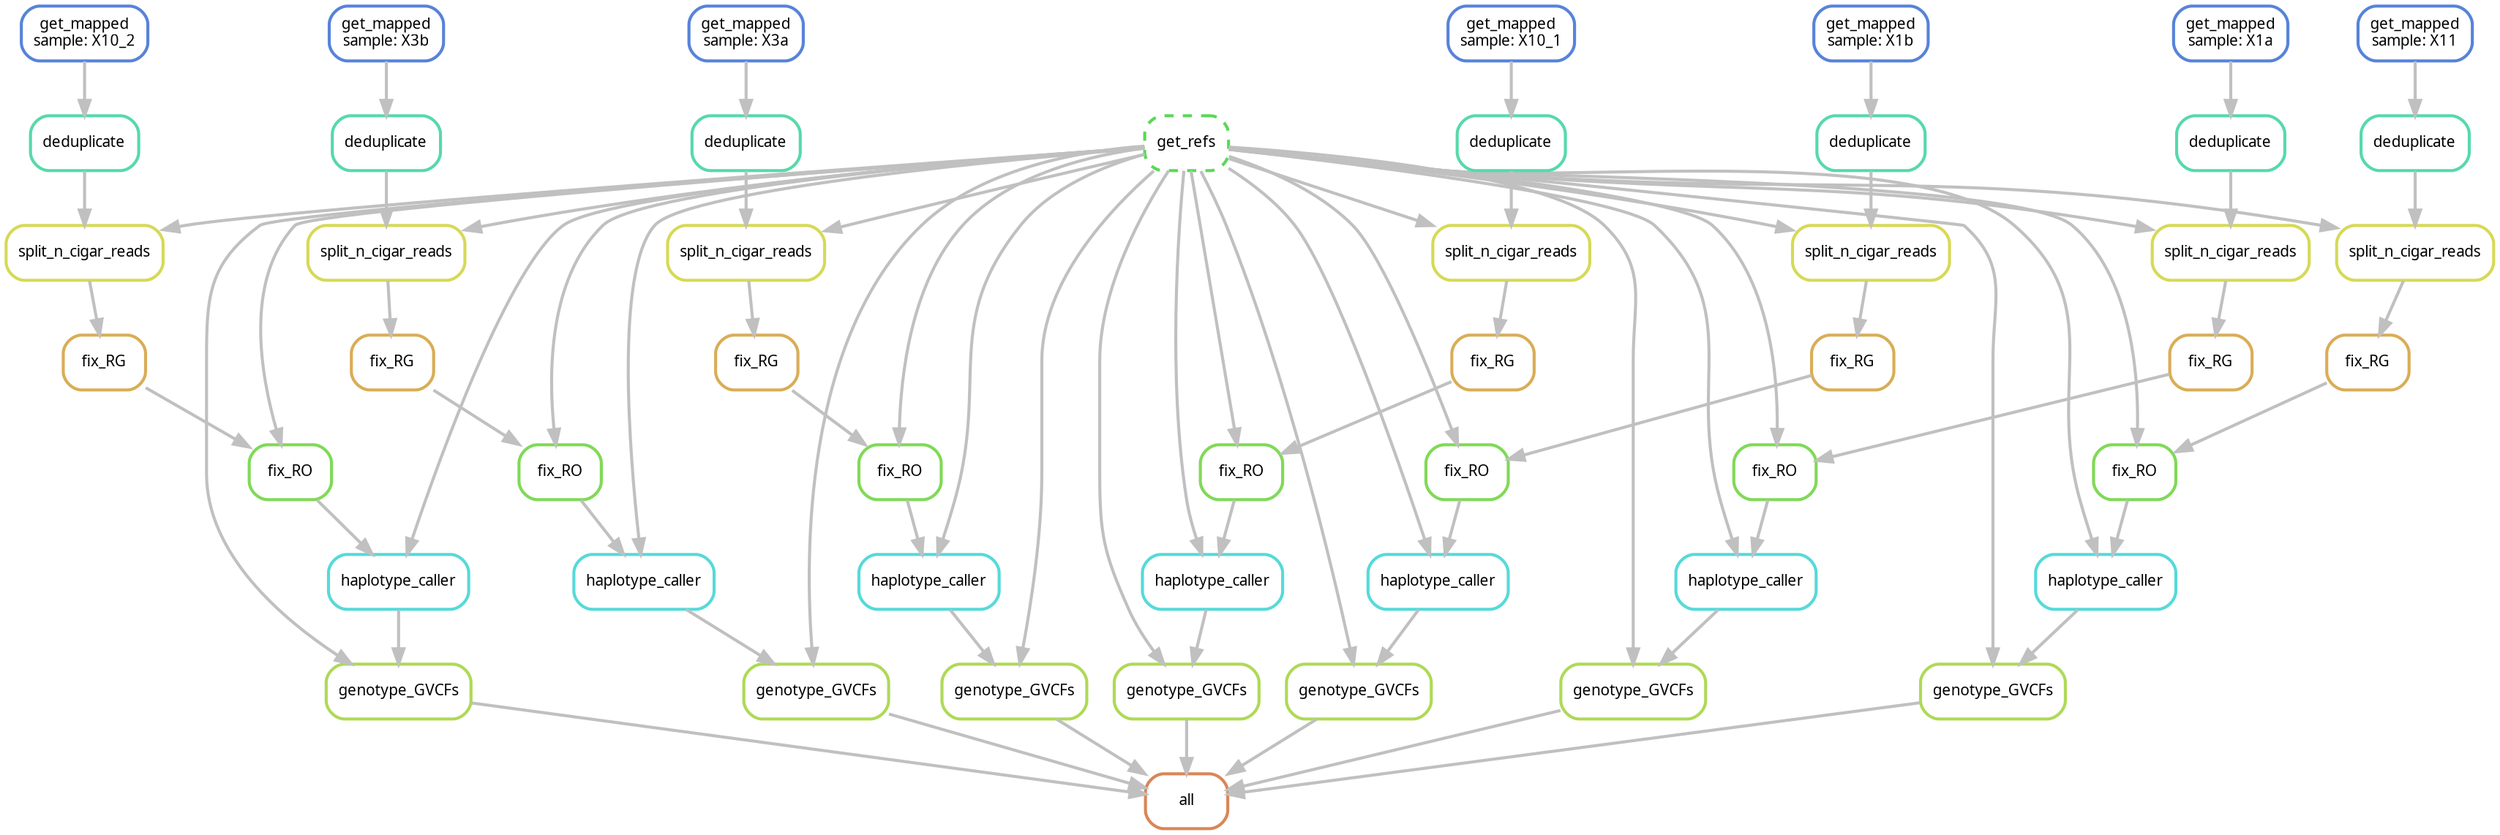 digraph snakemake_dag {
    graph[bgcolor=white, margin=0];
    node[shape=box, style=rounded, fontname=sans,                 fontsize=10, penwidth=2];
    edge[penwidth=2, color=grey];
	0[label = "all", color = "0.06 0.6 0.85", style="rounded"];
	1[label = "genotype_GVCFs", color = "0.22 0.6 0.85", style="rounded"];
	2[label = "get_refs", color = "0.33 0.6 0.85", style="rounded,dashed"];
	3[label = "haplotype_caller", color = "0.50 0.6 0.85", style="rounded"];
	4[label = "fix_RO", color = "0.28 0.6 0.85", style="rounded"];
	5[label = "fix_RG", color = "0.11 0.6 0.85", style="rounded"];
	6[label = "split_n_cigar_reads", color = "0.17 0.6 0.85", style="rounded"];
	7[label = "deduplicate", color = "0.44 0.6 0.85", style="rounded"];
	8[label = "get_mapped\nsample: X1a", color = "0.61 0.6 0.85", style="rounded"];
	9[label = "genotype_GVCFs", color = "0.22 0.6 0.85", style="rounded"];
	10[label = "haplotype_caller", color = "0.50 0.6 0.85", style="rounded"];
	11[label = "fix_RO", color = "0.28 0.6 0.85", style="rounded"];
	12[label = "fix_RG", color = "0.11 0.6 0.85", style="rounded"];
	13[label = "split_n_cigar_reads", color = "0.17 0.6 0.85", style="rounded"];
	14[label = "deduplicate", color = "0.44 0.6 0.85", style="rounded"];
	15[label = "get_mapped\nsample: X1b", color = "0.61 0.6 0.85", style="rounded"];
	16[label = "genotype_GVCFs", color = "0.22 0.6 0.85", style="rounded"];
	17[label = "haplotype_caller", color = "0.50 0.6 0.85", style="rounded"];
	18[label = "fix_RO", color = "0.28 0.6 0.85", style="rounded"];
	19[label = "fix_RG", color = "0.11 0.6 0.85", style="rounded"];
	20[label = "split_n_cigar_reads", color = "0.17 0.6 0.85", style="rounded"];
	21[label = "deduplicate", color = "0.44 0.6 0.85", style="rounded"];
	22[label = "get_mapped\nsample: X3a", color = "0.61 0.6 0.85", style="rounded"];
	23[label = "genotype_GVCFs", color = "0.22 0.6 0.85", style="rounded"];
	24[label = "haplotype_caller", color = "0.50 0.6 0.85", style="rounded"];
	25[label = "fix_RO", color = "0.28 0.6 0.85", style="rounded"];
	26[label = "fix_RG", color = "0.11 0.6 0.85", style="rounded"];
	27[label = "split_n_cigar_reads", color = "0.17 0.6 0.85", style="rounded"];
	28[label = "deduplicate", color = "0.44 0.6 0.85", style="rounded"];
	29[label = "get_mapped\nsample: X3b", color = "0.61 0.6 0.85", style="rounded"];
	30[label = "genotype_GVCFs", color = "0.22 0.6 0.85", style="rounded"];
	31[label = "haplotype_caller", color = "0.50 0.6 0.85", style="rounded"];
	32[label = "fix_RO", color = "0.28 0.6 0.85", style="rounded"];
	33[label = "fix_RG", color = "0.11 0.6 0.85", style="rounded"];
	34[label = "split_n_cigar_reads", color = "0.17 0.6 0.85", style="rounded"];
	35[label = "deduplicate", color = "0.44 0.6 0.85", style="rounded"];
	36[label = "get_mapped\nsample: X11", color = "0.61 0.6 0.85", style="rounded"];
	37[label = "genotype_GVCFs", color = "0.22 0.6 0.85", style="rounded"];
	38[label = "haplotype_caller", color = "0.50 0.6 0.85", style="rounded"];
	39[label = "fix_RO", color = "0.28 0.6 0.85", style="rounded"];
	40[label = "fix_RG", color = "0.11 0.6 0.85", style="rounded"];
	41[label = "split_n_cigar_reads", color = "0.17 0.6 0.85", style="rounded"];
	42[label = "deduplicate", color = "0.44 0.6 0.85", style="rounded"];
	43[label = "get_mapped\nsample: X10_1", color = "0.61 0.6 0.85", style="rounded"];
	44[label = "genotype_GVCFs", color = "0.22 0.6 0.85", style="rounded"];
	45[label = "haplotype_caller", color = "0.50 0.6 0.85", style="rounded"];
	46[label = "fix_RO", color = "0.28 0.6 0.85", style="rounded"];
	47[label = "fix_RG", color = "0.11 0.6 0.85", style="rounded"];
	48[label = "split_n_cigar_reads", color = "0.17 0.6 0.85", style="rounded"];
	49[label = "deduplicate", color = "0.44 0.6 0.85", style="rounded"];
	50[label = "get_mapped\nsample: X10_2", color = "0.61 0.6 0.85", style="rounded"];
	1 -> 0
	9 -> 0
	16 -> 0
	23 -> 0
	30 -> 0
	37 -> 0
	44 -> 0
	2 -> 1
	3 -> 1
	2 -> 3
	4 -> 3
	2 -> 4
	5 -> 4
	6 -> 5
	2 -> 6
	7 -> 6
	8 -> 7
	2 -> 9
	10 -> 9
	2 -> 10
	11 -> 10
	2 -> 11
	12 -> 11
	13 -> 12
	2 -> 13
	14 -> 13
	15 -> 14
	2 -> 16
	17 -> 16
	2 -> 17
	18 -> 17
	2 -> 18
	19 -> 18
	20 -> 19
	2 -> 20
	21 -> 20
	22 -> 21
	2 -> 23
	24 -> 23
	2 -> 24
	25 -> 24
	2 -> 25
	26 -> 25
	27 -> 26
	2 -> 27
	28 -> 27
	29 -> 28
	2 -> 30
	31 -> 30
	2 -> 31
	32 -> 31
	2 -> 32
	33 -> 32
	34 -> 33
	2 -> 34
	35 -> 34
	36 -> 35
	2 -> 37
	38 -> 37
	2 -> 38
	39 -> 38
	2 -> 39
	40 -> 39
	41 -> 40
	2 -> 41
	42 -> 41
	43 -> 42
	2 -> 44
	45 -> 44
	2 -> 45
	46 -> 45
	2 -> 46
	47 -> 46
	48 -> 47
	2 -> 48
	49 -> 48
	50 -> 49
}            
